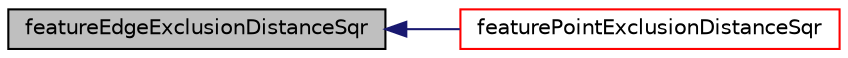 digraph "featureEdgeExclusionDistanceSqr"
{
  bgcolor="transparent";
  edge [fontname="Helvetica",fontsize="10",labelfontname="Helvetica",labelfontsize="10"];
  node [fontname="Helvetica",fontsize="10",shape=record];
  rankdir="LR";
  Node1 [label="featureEdgeExclusionDistanceSqr",height=0.2,width=0.4,color="black", fillcolor="grey75", style="filled", fontcolor="black"];
  Node1 -> Node2 [dir="back",color="midnightblue",fontsize="10",style="solid",fontname="Helvetica"];
  Node2 [label="featurePointExclusionDistanceSqr",height=0.2,width=0.4,color="red",URL="$a00344.html#ac1032d21e7bce0d2d8e11a73b37f8bed",tooltip="Return the square of the local feature point exclusion distance. "];
}
